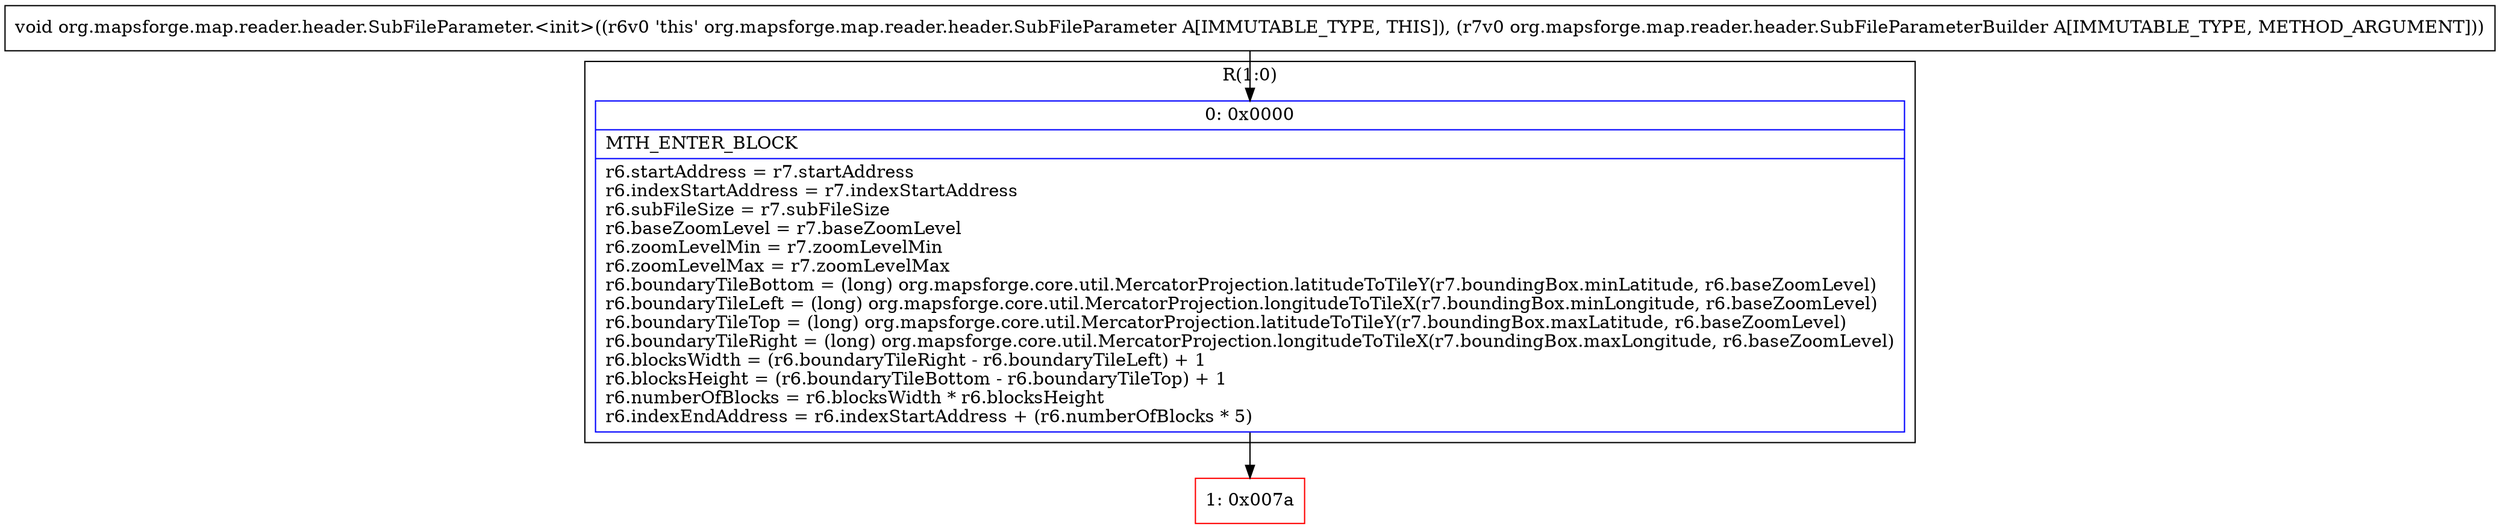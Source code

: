 digraph "CFG fororg.mapsforge.map.reader.header.SubFileParameter.\<init\>(Lorg\/mapsforge\/map\/reader\/header\/SubFileParameterBuilder;)V" {
subgraph cluster_Region_189785192 {
label = "R(1:0)";
node [shape=record,color=blue];
Node_0 [shape=record,label="{0\:\ 0x0000|MTH_ENTER_BLOCK\l|r6.startAddress = r7.startAddress\lr6.indexStartAddress = r7.indexStartAddress\lr6.subFileSize = r7.subFileSize\lr6.baseZoomLevel = r7.baseZoomLevel\lr6.zoomLevelMin = r7.zoomLevelMin\lr6.zoomLevelMax = r7.zoomLevelMax\lr6.boundaryTileBottom = (long) org.mapsforge.core.util.MercatorProjection.latitudeToTileY(r7.boundingBox.minLatitude, r6.baseZoomLevel)\lr6.boundaryTileLeft = (long) org.mapsforge.core.util.MercatorProjection.longitudeToTileX(r7.boundingBox.minLongitude, r6.baseZoomLevel)\lr6.boundaryTileTop = (long) org.mapsforge.core.util.MercatorProjection.latitudeToTileY(r7.boundingBox.maxLatitude, r6.baseZoomLevel)\lr6.boundaryTileRight = (long) org.mapsforge.core.util.MercatorProjection.longitudeToTileX(r7.boundingBox.maxLongitude, r6.baseZoomLevel)\lr6.blocksWidth = (r6.boundaryTileRight \- r6.boundaryTileLeft) + 1\lr6.blocksHeight = (r6.boundaryTileBottom \- r6.boundaryTileTop) + 1\lr6.numberOfBlocks = r6.blocksWidth * r6.blocksHeight\lr6.indexEndAddress = r6.indexStartAddress + (r6.numberOfBlocks * 5)\l}"];
}
Node_1 [shape=record,color=red,label="{1\:\ 0x007a}"];
MethodNode[shape=record,label="{void org.mapsforge.map.reader.header.SubFileParameter.\<init\>((r6v0 'this' org.mapsforge.map.reader.header.SubFileParameter A[IMMUTABLE_TYPE, THIS]), (r7v0 org.mapsforge.map.reader.header.SubFileParameterBuilder A[IMMUTABLE_TYPE, METHOD_ARGUMENT])) }"];
MethodNode -> Node_0;
Node_0 -> Node_1;
}

